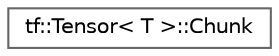 digraph "类继承关系图"
{
 // LATEX_PDF_SIZE
  bgcolor="transparent";
  edge [fontname=Helvetica,fontsize=10,labelfontname=Helvetica,labelfontsize=10];
  node [fontname=Helvetica,fontsize=10,shape=box,height=0.2,width=0.4];
  rankdir="LR";
  Node0 [id="Node000000",label="tf::Tensor\< T \>::Chunk",height=0.2,width=0.4,color="grey40", fillcolor="white", style="filled",URL="$structtf_1_1_tensor_1_1_chunk.html",tooltip=" "];
}
